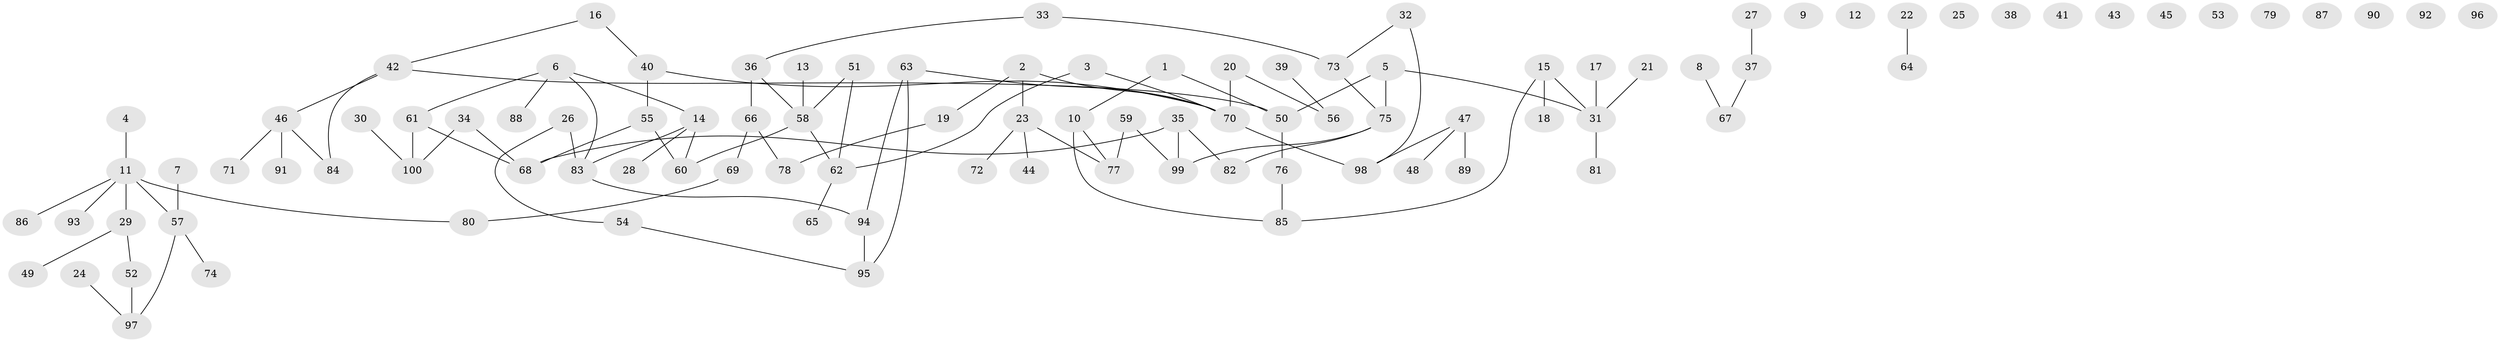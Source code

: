 // Generated by graph-tools (version 1.1) at 2025/49/03/09/25 03:49:07]
// undirected, 100 vertices, 103 edges
graph export_dot {
graph [start="1"]
  node [color=gray90,style=filled];
  1;
  2;
  3;
  4;
  5;
  6;
  7;
  8;
  9;
  10;
  11;
  12;
  13;
  14;
  15;
  16;
  17;
  18;
  19;
  20;
  21;
  22;
  23;
  24;
  25;
  26;
  27;
  28;
  29;
  30;
  31;
  32;
  33;
  34;
  35;
  36;
  37;
  38;
  39;
  40;
  41;
  42;
  43;
  44;
  45;
  46;
  47;
  48;
  49;
  50;
  51;
  52;
  53;
  54;
  55;
  56;
  57;
  58;
  59;
  60;
  61;
  62;
  63;
  64;
  65;
  66;
  67;
  68;
  69;
  70;
  71;
  72;
  73;
  74;
  75;
  76;
  77;
  78;
  79;
  80;
  81;
  82;
  83;
  84;
  85;
  86;
  87;
  88;
  89;
  90;
  91;
  92;
  93;
  94;
  95;
  96;
  97;
  98;
  99;
  100;
  1 -- 10;
  1 -- 50;
  2 -- 19;
  2 -- 23;
  2 -- 70;
  3 -- 62;
  3 -- 70;
  4 -- 11;
  5 -- 31;
  5 -- 50;
  5 -- 75;
  6 -- 14;
  6 -- 61;
  6 -- 83;
  6 -- 88;
  7 -- 57;
  8 -- 67;
  10 -- 77;
  10 -- 85;
  11 -- 29;
  11 -- 57;
  11 -- 80;
  11 -- 86;
  11 -- 93;
  13 -- 58;
  14 -- 28;
  14 -- 60;
  14 -- 83;
  15 -- 18;
  15 -- 31;
  15 -- 85;
  16 -- 40;
  16 -- 42;
  17 -- 31;
  19 -- 78;
  20 -- 56;
  20 -- 70;
  21 -- 31;
  22 -- 64;
  23 -- 44;
  23 -- 72;
  23 -- 77;
  24 -- 97;
  26 -- 54;
  26 -- 83;
  27 -- 37;
  29 -- 49;
  29 -- 52;
  30 -- 100;
  31 -- 81;
  32 -- 73;
  32 -- 98;
  33 -- 36;
  33 -- 73;
  34 -- 68;
  34 -- 100;
  35 -- 68;
  35 -- 82;
  35 -- 99;
  36 -- 58;
  36 -- 66;
  37 -- 67;
  39 -- 56;
  40 -- 55;
  40 -- 70;
  42 -- 46;
  42 -- 50;
  42 -- 84;
  46 -- 71;
  46 -- 84;
  46 -- 91;
  47 -- 48;
  47 -- 89;
  47 -- 98;
  50 -- 76;
  51 -- 58;
  51 -- 62;
  52 -- 97;
  54 -- 95;
  55 -- 60;
  55 -- 68;
  57 -- 74;
  57 -- 97;
  58 -- 60;
  58 -- 62;
  59 -- 77;
  59 -- 99;
  61 -- 68;
  61 -- 100;
  62 -- 65;
  63 -- 70;
  63 -- 94;
  63 -- 95;
  66 -- 69;
  66 -- 78;
  69 -- 80;
  70 -- 98;
  73 -- 75;
  75 -- 82;
  75 -- 99;
  76 -- 85;
  83 -- 94;
  94 -- 95;
}
